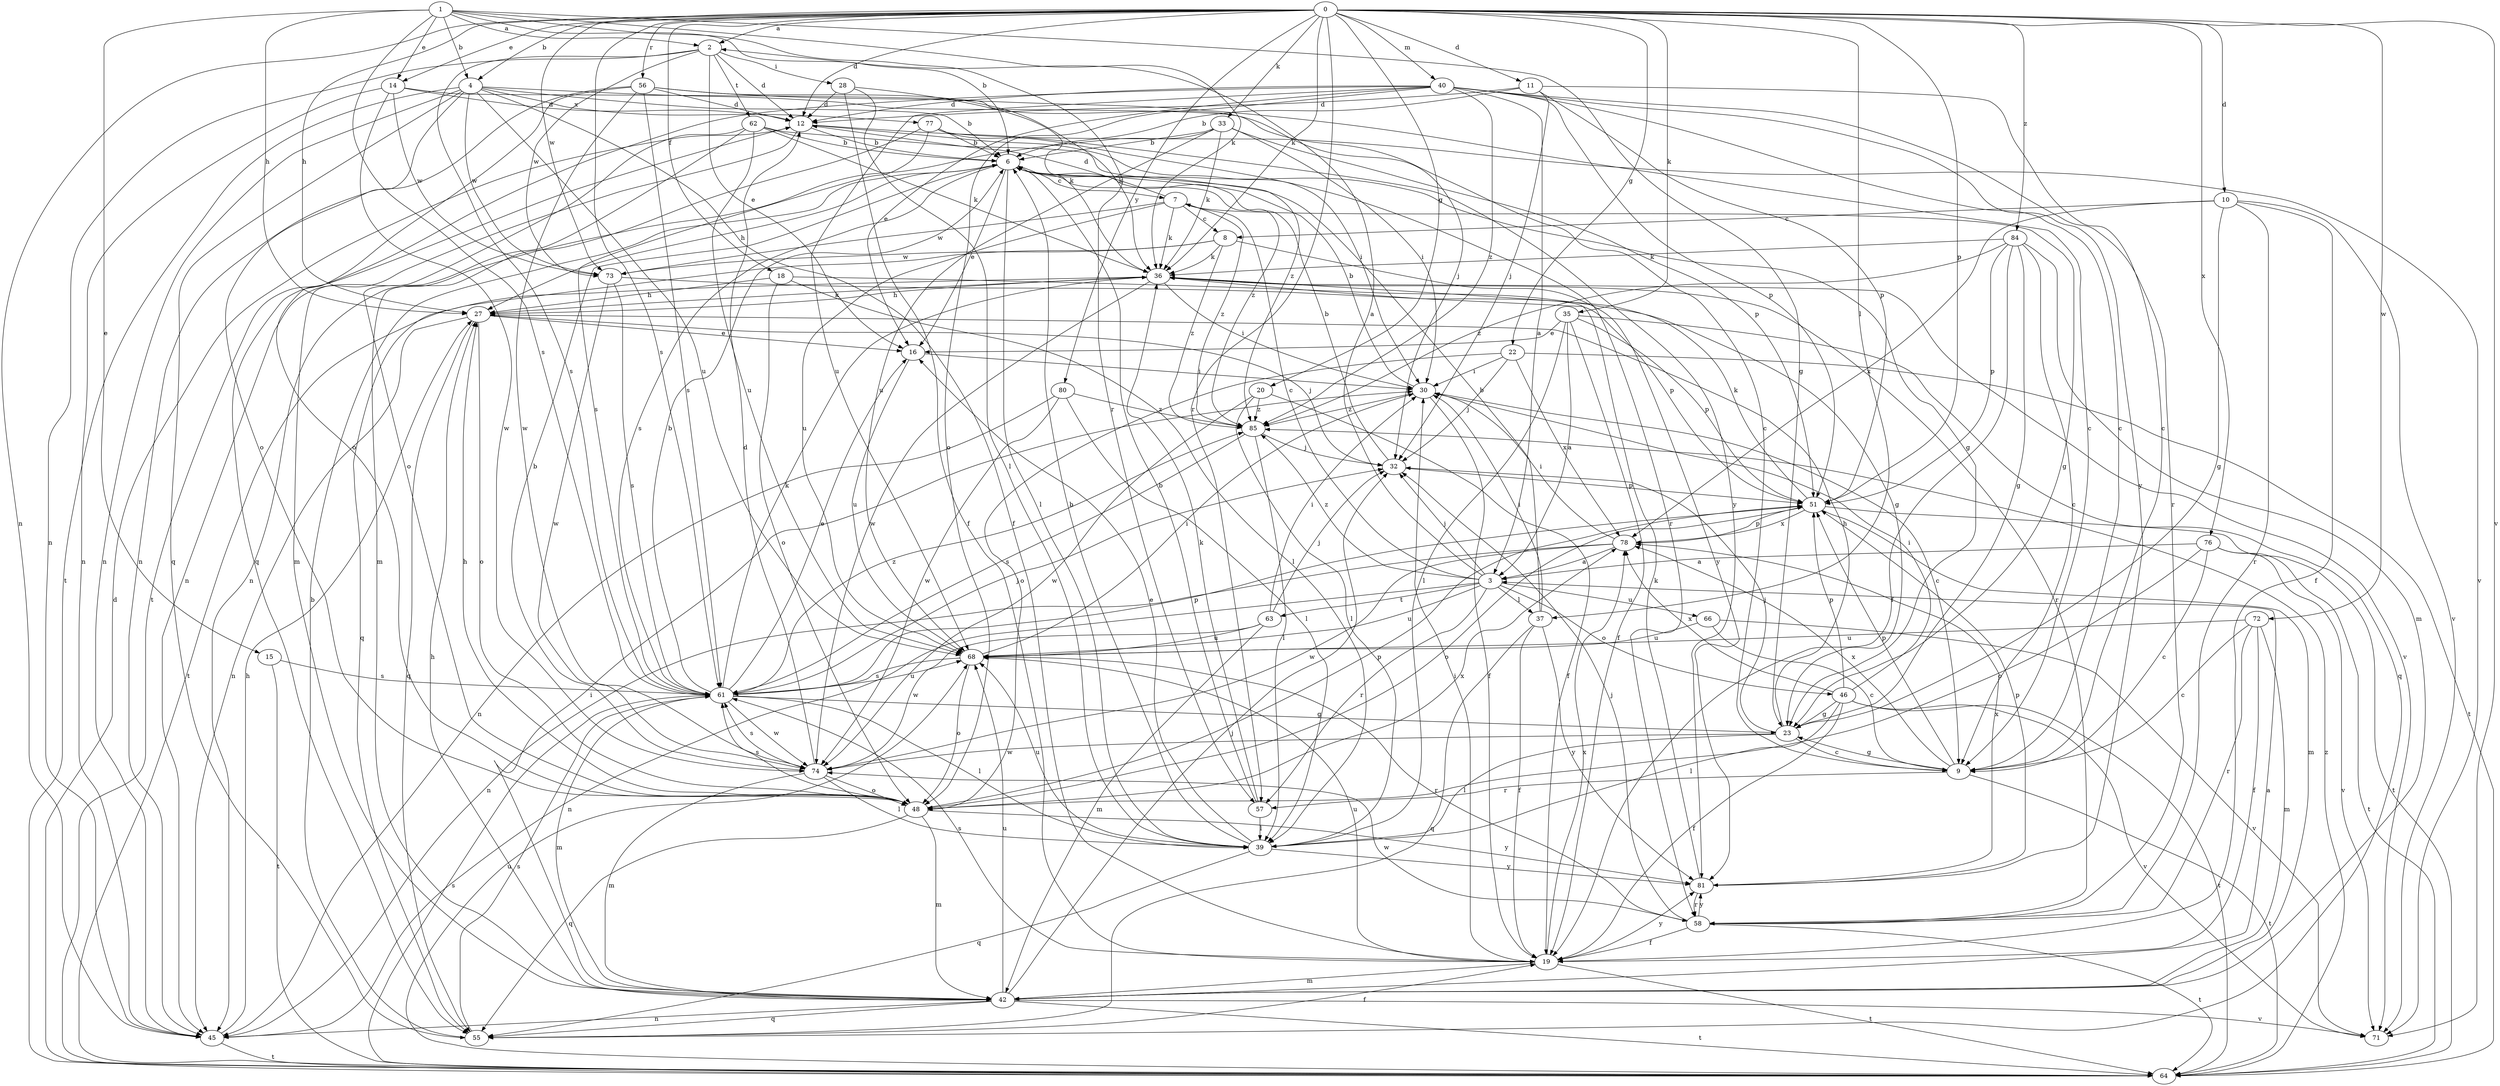 strict digraph  {
0;
1;
2;
3;
4;
6;
7;
8;
9;
10;
11;
12;
14;
15;
16;
18;
19;
20;
22;
23;
27;
28;
30;
32;
33;
35;
36;
37;
39;
40;
42;
45;
46;
48;
51;
55;
56;
57;
58;
61;
62;
63;
64;
66;
68;
71;
72;
73;
74;
76;
77;
78;
80;
81;
84;
85;
0 -> 2  [label=a];
0 -> 4  [label=b];
0 -> 10  [label=d];
0 -> 11  [label=d];
0 -> 12  [label=d];
0 -> 14  [label=e];
0 -> 18  [label=f];
0 -> 20  [label=g];
0 -> 22  [label=g];
0 -> 27  [label=h];
0 -> 33  [label=k];
0 -> 35  [label=k];
0 -> 36  [label=k];
0 -> 37  [label=l];
0 -> 40  [label=m];
0 -> 45  [label=n];
0 -> 51  [label=p];
0 -> 56  [label=r];
0 -> 57  [label=r];
0 -> 61  [label=s];
0 -> 71  [label=v];
0 -> 72  [label=w];
0 -> 73  [label=w];
0 -> 76  [label=x];
0 -> 80  [label=y];
0 -> 84  [label=z];
1 -> 2  [label=a];
1 -> 4  [label=b];
1 -> 6  [label=b];
1 -> 14  [label=e];
1 -> 15  [label=e];
1 -> 23  [label=g];
1 -> 27  [label=h];
1 -> 36  [label=k];
1 -> 57  [label=r];
1 -> 61  [label=s];
2 -> 12  [label=d];
2 -> 16  [label=e];
2 -> 28  [label=i];
2 -> 45  [label=n];
2 -> 61  [label=s];
2 -> 62  [label=t];
2 -> 73  [label=w];
3 -> 2  [label=a];
3 -> 7  [label=c];
3 -> 32  [label=j];
3 -> 37  [label=l];
3 -> 45  [label=n];
3 -> 46  [label=o];
3 -> 57  [label=r];
3 -> 63  [label=t];
3 -> 66  [label=u];
3 -> 68  [label=u];
3 -> 85  [label=z];
4 -> 6  [label=b];
4 -> 19  [label=f];
4 -> 32  [label=j];
4 -> 45  [label=n];
4 -> 48  [label=o];
4 -> 55  [label=q];
4 -> 64  [label=t];
4 -> 68  [label=u];
4 -> 73  [label=w];
4 -> 77  [label=x];
6 -> 7  [label=c];
6 -> 16  [label=e];
6 -> 23  [label=g];
6 -> 27  [label=h];
6 -> 39  [label=l];
6 -> 61  [label=s];
6 -> 85  [label=z];
7 -> 8  [label=c];
7 -> 12  [label=d];
7 -> 23  [label=g];
7 -> 36  [label=k];
7 -> 68  [label=u];
7 -> 73  [label=w];
7 -> 85  [label=z];
8 -> 36  [label=k];
8 -> 55  [label=q];
8 -> 73  [label=w];
8 -> 81  [label=y];
8 -> 85  [label=z];
9 -> 23  [label=g];
9 -> 51  [label=p];
9 -> 57  [label=r];
9 -> 64  [label=t];
9 -> 78  [label=x];
10 -> 8  [label=c];
10 -> 19  [label=f];
10 -> 23  [label=g];
10 -> 58  [label=r];
10 -> 71  [label=v];
10 -> 78  [label=x];
11 -> 6  [label=b];
11 -> 9  [label=c];
11 -> 12  [label=d];
11 -> 32  [label=j];
11 -> 51  [label=p];
12 -> 6  [label=b];
12 -> 30  [label=i];
12 -> 45  [label=n];
12 -> 64  [label=t];
12 -> 81  [label=y];
14 -> 9  [label=c];
14 -> 12  [label=d];
14 -> 45  [label=n];
14 -> 73  [label=w];
14 -> 74  [label=w];
15 -> 61  [label=s];
15 -> 64  [label=t];
16 -> 30  [label=i];
16 -> 68  [label=u];
18 -> 23  [label=g];
18 -> 27  [label=h];
18 -> 39  [label=l];
18 -> 48  [label=o];
19 -> 30  [label=i];
19 -> 42  [label=m];
19 -> 61  [label=s];
19 -> 64  [label=t];
19 -> 68  [label=u];
19 -> 78  [label=x];
19 -> 81  [label=y];
20 -> 19  [label=f];
20 -> 39  [label=l];
20 -> 74  [label=w];
20 -> 85  [label=z];
22 -> 30  [label=i];
22 -> 32  [label=j];
22 -> 48  [label=o];
22 -> 64  [label=t];
22 -> 78  [label=x];
23 -> 9  [label=c];
23 -> 27  [label=h];
23 -> 32  [label=j];
23 -> 39  [label=l];
23 -> 74  [label=w];
27 -> 16  [label=e];
27 -> 32  [label=j];
27 -> 36  [label=k];
27 -> 45  [label=n];
27 -> 48  [label=o];
27 -> 55  [label=q];
28 -> 12  [label=d];
28 -> 19  [label=f];
28 -> 36  [label=k];
28 -> 39  [label=l];
30 -> 6  [label=b];
30 -> 9  [label=c];
30 -> 19  [label=f];
30 -> 85  [label=z];
32 -> 6  [label=b];
32 -> 51  [label=p];
33 -> 6  [label=b];
33 -> 30  [label=i];
33 -> 36  [label=k];
33 -> 45  [label=n];
33 -> 51  [label=p];
33 -> 68  [label=u];
35 -> 3  [label=a];
35 -> 16  [label=e];
35 -> 19  [label=f];
35 -> 39  [label=l];
35 -> 51  [label=p];
35 -> 55  [label=q];
36 -> 27  [label=h];
36 -> 30  [label=i];
36 -> 58  [label=r];
36 -> 64  [label=t];
36 -> 71  [label=v];
36 -> 74  [label=w];
37 -> 6  [label=b];
37 -> 19  [label=f];
37 -> 30  [label=i];
37 -> 55  [label=q];
37 -> 81  [label=y];
39 -> 6  [label=b];
39 -> 16  [label=e];
39 -> 55  [label=q];
39 -> 68  [label=u];
39 -> 81  [label=y];
40 -> 3  [label=a];
40 -> 9  [label=c];
40 -> 12  [label=d];
40 -> 16  [label=e];
40 -> 48  [label=o];
40 -> 51  [label=p];
40 -> 55  [label=q];
40 -> 58  [label=r];
40 -> 68  [label=u];
40 -> 81  [label=y];
40 -> 85  [label=z];
42 -> 3  [label=a];
42 -> 27  [label=h];
42 -> 30  [label=i];
42 -> 32  [label=j];
42 -> 45  [label=n];
42 -> 55  [label=q];
42 -> 64  [label=t];
42 -> 68  [label=u];
42 -> 71  [label=v];
45 -> 27  [label=h];
45 -> 64  [label=t];
46 -> 19  [label=f];
46 -> 23  [label=g];
46 -> 30  [label=i];
46 -> 39  [label=l];
46 -> 51  [label=p];
46 -> 64  [label=t];
46 -> 71  [label=v];
46 -> 78  [label=x];
48 -> 27  [label=h];
48 -> 42  [label=m];
48 -> 51  [label=p];
48 -> 55  [label=q];
48 -> 61  [label=s];
48 -> 78  [label=x];
48 -> 81  [label=y];
51 -> 36  [label=k];
51 -> 42  [label=m];
51 -> 48  [label=o];
51 -> 64  [label=t];
51 -> 78  [label=x];
55 -> 6  [label=b];
55 -> 19  [label=f];
55 -> 61  [label=s];
56 -> 9  [label=c];
56 -> 12  [label=d];
56 -> 36  [label=k];
56 -> 45  [label=n];
56 -> 48  [label=o];
56 -> 61  [label=s];
56 -> 74  [label=w];
57 -> 6  [label=b];
57 -> 36  [label=k];
57 -> 39  [label=l];
58 -> 19  [label=f];
58 -> 32  [label=j];
58 -> 64  [label=t];
58 -> 74  [label=w];
58 -> 81  [label=y];
61 -> 6  [label=b];
61 -> 16  [label=e];
61 -> 23  [label=g];
61 -> 32  [label=j];
61 -> 36  [label=k];
61 -> 39  [label=l];
61 -> 42  [label=m];
61 -> 51  [label=p];
61 -> 68  [label=u];
61 -> 74  [label=w];
61 -> 85  [label=z];
62 -> 6  [label=b];
62 -> 36  [label=k];
62 -> 42  [label=m];
62 -> 48  [label=o];
62 -> 68  [label=u];
62 -> 85  [label=z];
63 -> 30  [label=i];
63 -> 32  [label=j];
63 -> 42  [label=m];
63 -> 68  [label=u];
63 -> 74  [label=w];
64 -> 12  [label=d];
64 -> 61  [label=s];
64 -> 68  [label=u];
64 -> 85  [label=z];
66 -> 9  [label=c];
66 -> 68  [label=u];
66 -> 71  [label=v];
68 -> 30  [label=i];
68 -> 48  [label=o];
68 -> 58  [label=r];
68 -> 61  [label=s];
72 -> 9  [label=c];
72 -> 19  [label=f];
72 -> 42  [label=m];
72 -> 58  [label=r];
72 -> 68  [label=u];
73 -> 51  [label=p];
73 -> 61  [label=s];
73 -> 74  [label=w];
74 -> 6  [label=b];
74 -> 12  [label=d];
74 -> 39  [label=l];
74 -> 42  [label=m];
74 -> 48  [label=o];
74 -> 61  [label=s];
76 -> 3  [label=a];
76 -> 9  [label=c];
76 -> 48  [label=o];
76 -> 64  [label=t];
76 -> 71  [label=v];
77 -> 6  [label=b];
77 -> 42  [label=m];
77 -> 58  [label=r];
77 -> 61  [label=s];
77 -> 71  [label=v];
78 -> 3  [label=a];
78 -> 30  [label=i];
78 -> 45  [label=n];
78 -> 51  [label=p];
78 -> 74  [label=w];
80 -> 39  [label=l];
80 -> 45  [label=n];
80 -> 74  [label=w];
80 -> 85  [label=z];
81 -> 36  [label=k];
81 -> 51  [label=p];
81 -> 58  [label=r];
81 -> 78  [label=x];
84 -> 9  [label=c];
84 -> 19  [label=f];
84 -> 23  [label=g];
84 -> 36  [label=k];
84 -> 42  [label=m];
84 -> 51  [label=p];
84 -> 85  [label=z];
85 -> 32  [label=j];
85 -> 39  [label=l];
85 -> 61  [label=s];
}
